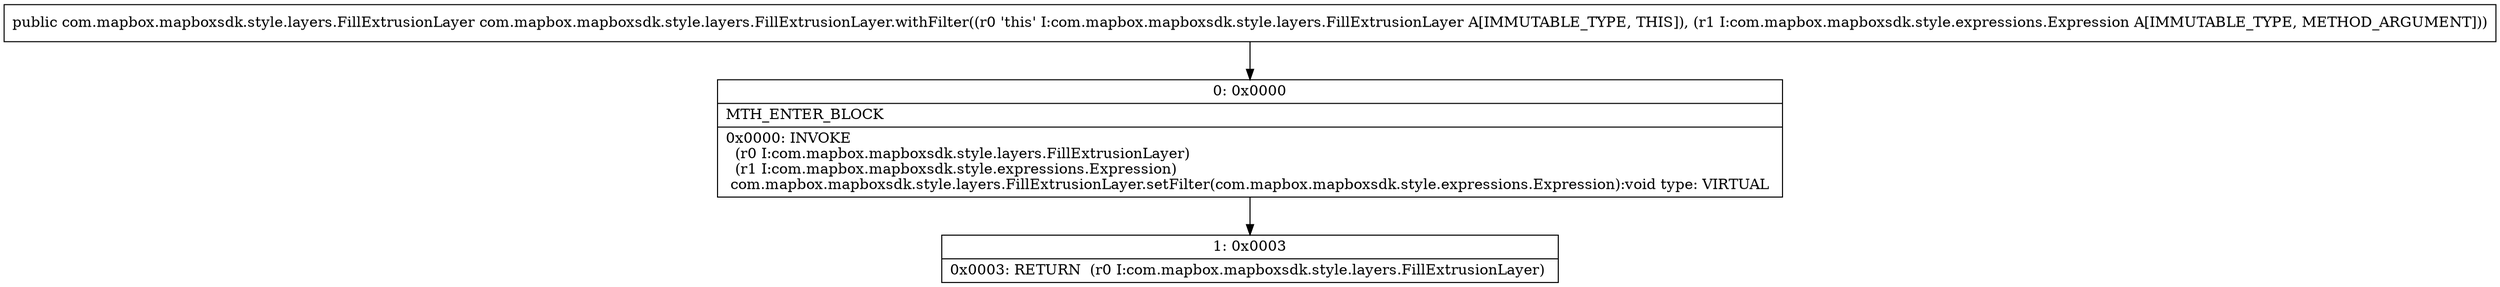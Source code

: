 digraph "CFG forcom.mapbox.mapboxsdk.style.layers.FillExtrusionLayer.withFilter(Lcom\/mapbox\/mapboxsdk\/style\/expressions\/Expression;)Lcom\/mapbox\/mapboxsdk\/style\/layers\/FillExtrusionLayer;" {
Node_0 [shape=record,label="{0\:\ 0x0000|MTH_ENTER_BLOCK\l|0x0000: INVOKE  \l  (r0 I:com.mapbox.mapboxsdk.style.layers.FillExtrusionLayer)\l  (r1 I:com.mapbox.mapboxsdk.style.expressions.Expression)\l com.mapbox.mapboxsdk.style.layers.FillExtrusionLayer.setFilter(com.mapbox.mapboxsdk.style.expressions.Expression):void type: VIRTUAL \l}"];
Node_1 [shape=record,label="{1\:\ 0x0003|0x0003: RETURN  (r0 I:com.mapbox.mapboxsdk.style.layers.FillExtrusionLayer) \l}"];
MethodNode[shape=record,label="{public com.mapbox.mapboxsdk.style.layers.FillExtrusionLayer com.mapbox.mapboxsdk.style.layers.FillExtrusionLayer.withFilter((r0 'this' I:com.mapbox.mapboxsdk.style.layers.FillExtrusionLayer A[IMMUTABLE_TYPE, THIS]), (r1 I:com.mapbox.mapboxsdk.style.expressions.Expression A[IMMUTABLE_TYPE, METHOD_ARGUMENT])) }"];
MethodNode -> Node_0;
Node_0 -> Node_1;
}


